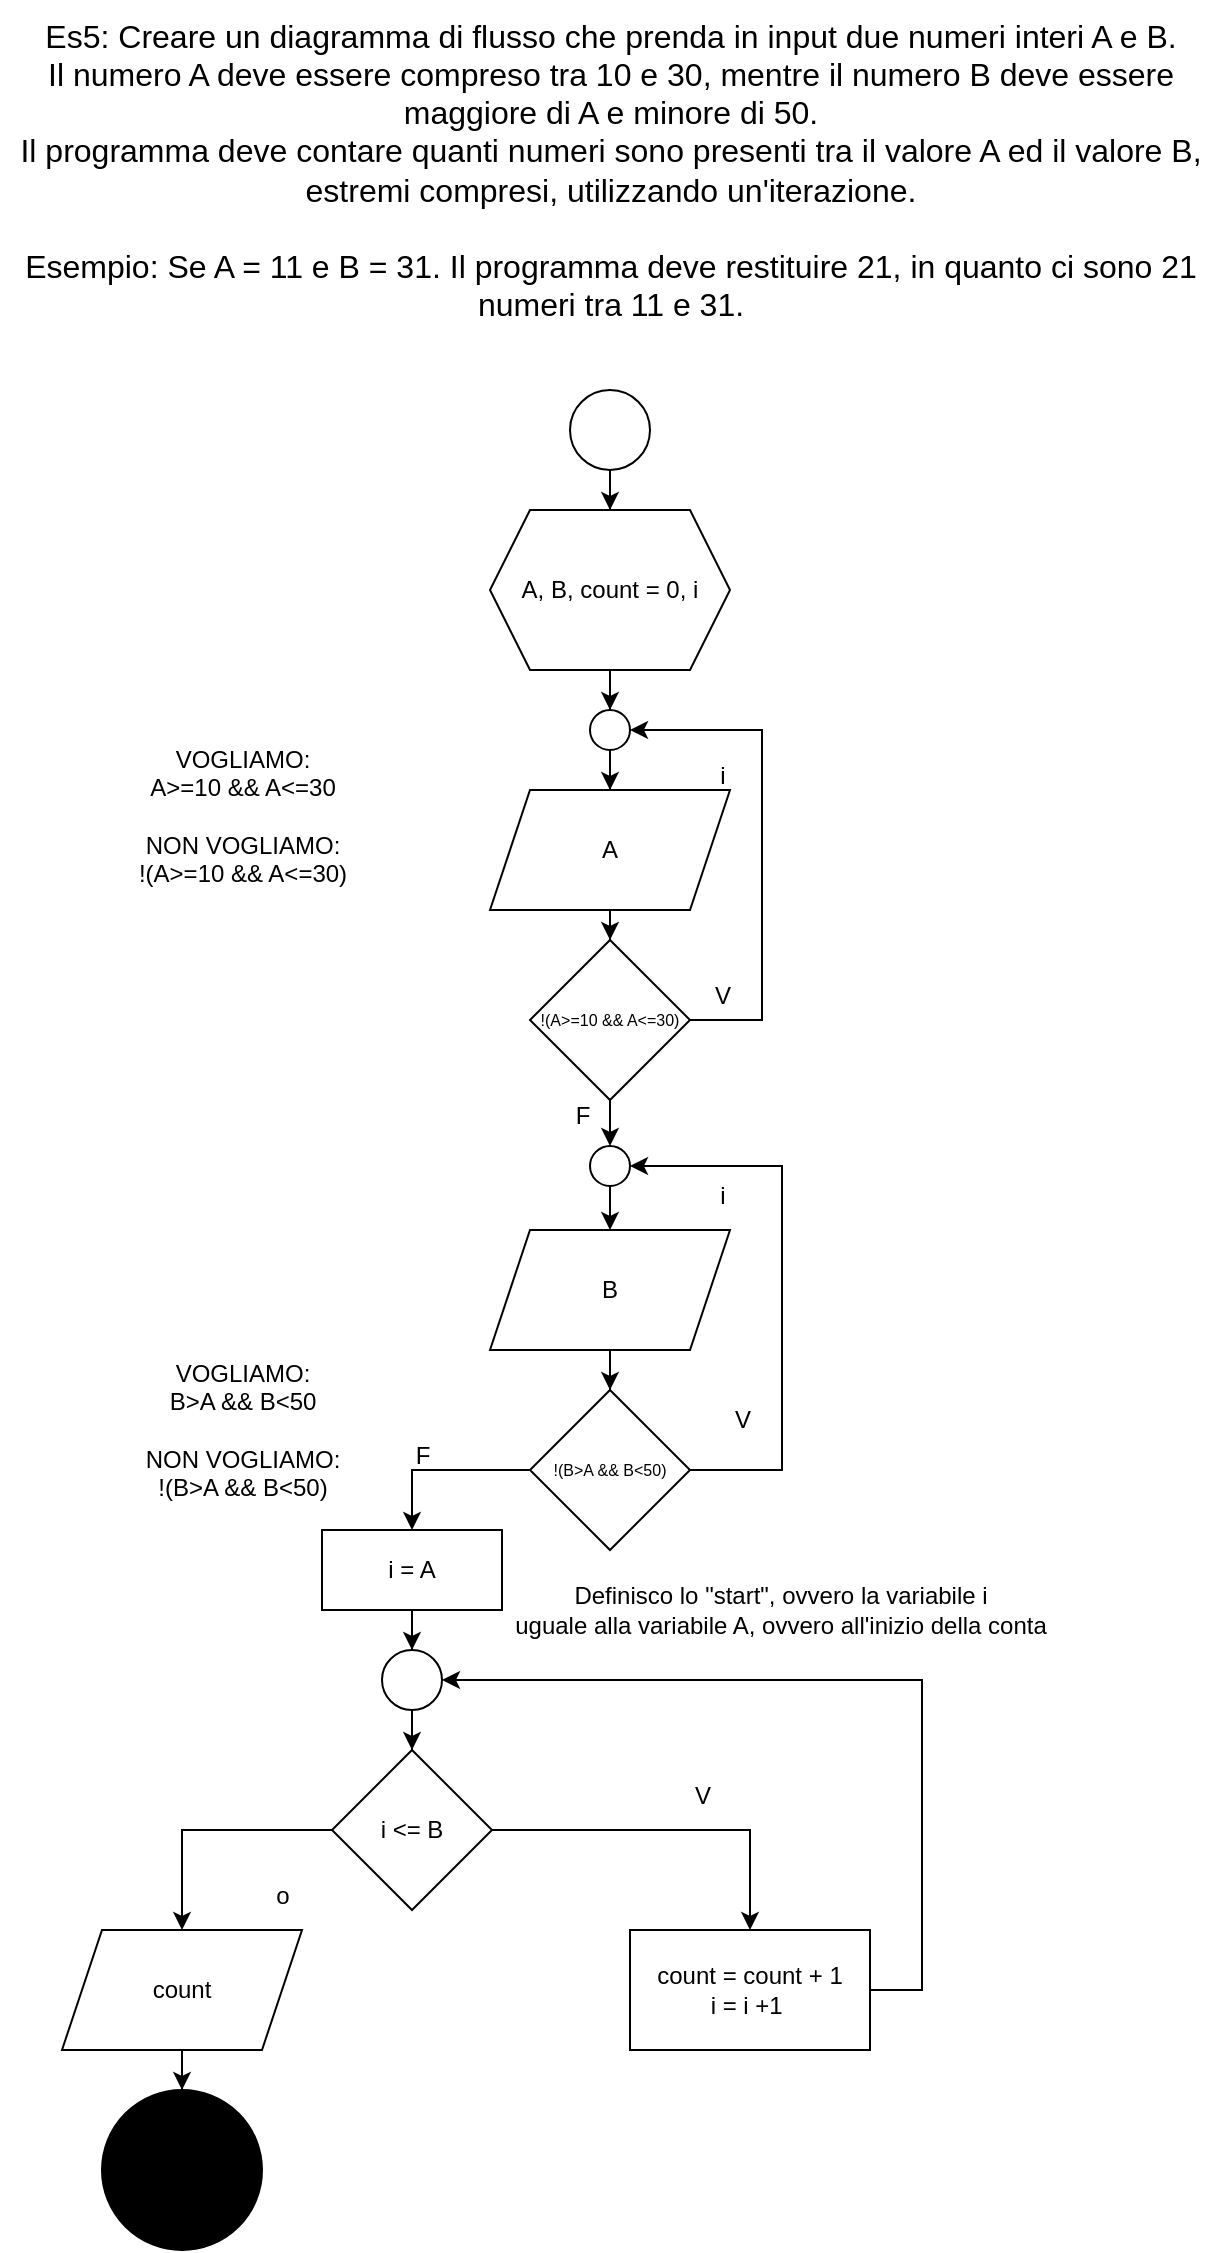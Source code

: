 <mxfile version="26.0.16">
  <diagram name="Pagina-1" id="2flTTwfJ_obrAZm3Z_zt">
    <mxGraphModel grid="1" page="1" gridSize="10" guides="1" tooltips="1" connect="1" arrows="1" fold="1" pageScale="1" pageWidth="827" pageHeight="1169" math="0" shadow="0">
      <root>
        <mxCell id="0" />
        <mxCell id="1" parent="0" />
        <mxCell id="M-lux6zi0oPpwxC7ChQA-1" value="&lt;font&gt;Es5: Creare un diagramma di flusso che prenda in input due numeri interi A e B.&lt;/font&gt;&lt;div&gt;&lt;font&gt;Il numero A deve essere compreso tra 10 e 30, mentre il numero B deve essere&lt;/font&gt;&lt;/div&gt;&lt;div&gt;&lt;font&gt;maggiore di A e minore di 50.&lt;/font&gt;&lt;/div&gt;&lt;div&gt;Il programma deve contare quanti numeri sono presenti tra il valore A ed il valore B,&lt;/div&gt;&lt;div&gt;estremi compresi, utilizzando un&#39;iterazione.&lt;/div&gt;&lt;div&gt;&lt;font&gt;&lt;br&gt;&lt;/font&gt;&lt;/div&gt;&lt;div&gt;&lt;font&gt;Esempio: Se A = 11 e B = 31. Il programma deve restituire 21, in quanto ci sono 21&lt;/font&gt;&lt;/div&gt;&lt;div&gt;&lt;font&gt;numeri tra 11 e 31.&lt;/font&gt;&lt;/div&gt;" style="text;html=1;align=center;verticalAlign=middle;resizable=0;points=[];autosize=1;strokeColor=none;fillColor=none;fontSize=16;" vertex="1" parent="1">
          <mxGeometry x="109" y="35" width="610" height="170" as="geometry" />
        </mxCell>
        <mxCell id="A7oJL5UCQJ8ZpZw4_ZLN-3" value="" style="edgeStyle=orthogonalEdgeStyle;rounded=0;orthogonalLoop=1;jettySize=auto;html=1;" edge="1" parent="1" source="A7oJL5UCQJ8ZpZw4_ZLN-1" target="A7oJL5UCQJ8ZpZw4_ZLN-2">
          <mxGeometry relative="1" as="geometry" />
        </mxCell>
        <mxCell id="A7oJL5UCQJ8ZpZw4_ZLN-1" value="" style="ellipse;whiteSpace=wrap;html=1;aspect=fixed;" vertex="1" parent="1">
          <mxGeometry x="394" y="230" width="40" height="40" as="geometry" />
        </mxCell>
        <mxCell id="A7oJL5UCQJ8ZpZw4_ZLN-5" value="" style="edgeStyle=orthogonalEdgeStyle;rounded=0;orthogonalLoop=1;jettySize=auto;html=1;" edge="1" parent="1" source="A7oJL5UCQJ8ZpZw4_ZLN-2" target="A7oJL5UCQJ8ZpZw4_ZLN-4">
          <mxGeometry relative="1" as="geometry" />
        </mxCell>
        <mxCell id="A7oJL5UCQJ8ZpZw4_ZLN-2" value="A, B, count = 0, i" style="shape=hexagon;perimeter=hexagonPerimeter2;whiteSpace=wrap;html=1;fixedSize=1;" vertex="1" parent="1">
          <mxGeometry x="354" y="290" width="120" height="80" as="geometry" />
        </mxCell>
        <mxCell id="A7oJL5UCQJ8ZpZw4_ZLN-7" value="" style="edgeStyle=orthogonalEdgeStyle;rounded=0;orthogonalLoop=1;jettySize=auto;html=1;" edge="1" parent="1" source="A7oJL5UCQJ8ZpZw4_ZLN-4" target="A7oJL5UCQJ8ZpZw4_ZLN-6">
          <mxGeometry relative="1" as="geometry" />
        </mxCell>
        <mxCell id="A7oJL5UCQJ8ZpZw4_ZLN-4" value="" style="ellipse;whiteSpace=wrap;html=1;aspect=fixed;" vertex="1" parent="1">
          <mxGeometry x="404" y="390" width="20" height="20" as="geometry" />
        </mxCell>
        <mxCell id="A7oJL5UCQJ8ZpZw4_ZLN-10" value="" style="edgeStyle=orthogonalEdgeStyle;rounded=0;orthogonalLoop=1;jettySize=auto;html=1;" edge="1" parent="1" source="A7oJL5UCQJ8ZpZw4_ZLN-6" target="A7oJL5UCQJ8ZpZw4_ZLN-9">
          <mxGeometry relative="1" as="geometry" />
        </mxCell>
        <mxCell id="A7oJL5UCQJ8ZpZw4_ZLN-6" value="A" style="shape=parallelogram;perimeter=parallelogramPerimeter;whiteSpace=wrap;html=1;fixedSize=1;" vertex="1" parent="1">
          <mxGeometry x="354" y="430" width="120" height="60" as="geometry" />
        </mxCell>
        <mxCell id="A7oJL5UCQJ8ZpZw4_ZLN-8" value="i" style="text;html=1;align=center;verticalAlign=middle;resizable=0;points=[];autosize=1;strokeColor=none;fillColor=none;" vertex="1" parent="1">
          <mxGeometry x="455" y="408" width="30" height="30" as="geometry" />
        </mxCell>
        <mxCell id="A7oJL5UCQJ8ZpZw4_ZLN-12" style="edgeStyle=orthogonalEdgeStyle;rounded=0;orthogonalLoop=1;jettySize=auto;html=1;entryX=1;entryY=0.5;entryDx=0;entryDy=0;" edge="1" parent="1" source="A7oJL5UCQJ8ZpZw4_ZLN-9" target="A7oJL5UCQJ8ZpZw4_ZLN-4">
          <mxGeometry relative="1" as="geometry">
            <Array as="points">
              <mxPoint x="490" y="545" />
              <mxPoint x="490" y="400" />
            </Array>
          </mxGeometry>
        </mxCell>
        <mxCell id="A7oJL5UCQJ8ZpZw4_ZLN-14" value="" style="edgeStyle=orthogonalEdgeStyle;rounded=0;orthogonalLoop=1;jettySize=auto;html=1;" edge="1" parent="1" source="A7oJL5UCQJ8ZpZw4_ZLN-9" target="A7oJL5UCQJ8ZpZw4_ZLN-13">
          <mxGeometry relative="1" as="geometry" />
        </mxCell>
        <mxCell id="A7oJL5UCQJ8ZpZw4_ZLN-9" value="&lt;span style=&quot;white-space: nowrap;&quot;&gt;!(A&amp;gt;=10 &amp;amp;&amp;amp; A&amp;lt;=30)&lt;/span&gt;" style="rhombus;whiteSpace=wrap;html=1;fontSize=8;" vertex="1" parent="1">
          <mxGeometry x="374" y="505" width="80" height="80" as="geometry" />
        </mxCell>
        <mxCell id="A7oJL5UCQJ8ZpZw4_ZLN-11" value="VOGLIAMO:&lt;div&gt;A&amp;gt;=10 &amp;amp;&amp;amp; A&amp;lt;=30&lt;/div&gt;&lt;div&gt;&lt;br&gt;&lt;/div&gt;&lt;div&gt;NON VOGLIAMO:&lt;/div&gt;&lt;div&gt;!(A&amp;gt;=10 &amp;amp;&amp;amp; A&amp;lt;=30)&lt;/div&gt;" style="text;html=1;align=center;verticalAlign=middle;resizable=0;points=[];autosize=1;strokeColor=none;fillColor=none;" vertex="1" parent="1">
          <mxGeometry x="165" y="403" width="130" height="80" as="geometry" />
        </mxCell>
        <mxCell id="A7oJL5UCQJ8ZpZw4_ZLN-16" value="" style="edgeStyle=orthogonalEdgeStyle;rounded=0;orthogonalLoop=1;jettySize=auto;html=1;" edge="1" parent="1" source="A7oJL5UCQJ8ZpZw4_ZLN-13" target="A7oJL5UCQJ8ZpZw4_ZLN-15">
          <mxGeometry relative="1" as="geometry" />
        </mxCell>
        <mxCell id="A7oJL5UCQJ8ZpZw4_ZLN-13" value="" style="ellipse;whiteSpace=wrap;html=1;aspect=fixed;" vertex="1" parent="1">
          <mxGeometry x="404" y="608" width="20" height="20" as="geometry" />
        </mxCell>
        <mxCell id="A7oJL5UCQJ8ZpZw4_ZLN-19" value="" style="edgeStyle=orthogonalEdgeStyle;rounded=0;orthogonalLoop=1;jettySize=auto;html=1;" edge="1" parent="1" source="A7oJL5UCQJ8ZpZw4_ZLN-15" target="A7oJL5UCQJ8ZpZw4_ZLN-18">
          <mxGeometry relative="1" as="geometry" />
        </mxCell>
        <mxCell id="A7oJL5UCQJ8ZpZw4_ZLN-15" value="B" style="shape=parallelogram;perimeter=parallelogramPerimeter;whiteSpace=wrap;html=1;fixedSize=1;" vertex="1" parent="1">
          <mxGeometry x="354" y="650" width="120" height="60" as="geometry" />
        </mxCell>
        <mxCell id="A7oJL5UCQJ8ZpZw4_ZLN-17" value="i" style="text;html=1;align=center;verticalAlign=middle;resizable=0;points=[];autosize=1;strokeColor=none;fillColor=none;" vertex="1" parent="1">
          <mxGeometry x="455" y="618" width="30" height="30" as="geometry" />
        </mxCell>
        <mxCell id="A7oJL5UCQJ8ZpZw4_ZLN-26" style="edgeStyle=orthogonalEdgeStyle;rounded=0;orthogonalLoop=1;jettySize=auto;html=1;entryX=1;entryY=0.5;entryDx=0;entryDy=0;" edge="1" parent="1" source="A7oJL5UCQJ8ZpZw4_ZLN-18" target="A7oJL5UCQJ8ZpZw4_ZLN-13">
          <mxGeometry relative="1" as="geometry">
            <Array as="points">
              <mxPoint x="500" y="770" />
              <mxPoint x="500" y="618" />
            </Array>
          </mxGeometry>
        </mxCell>
        <mxCell id="U8ECjnJ2Nz6VNWLwgDFe-2" style="edgeStyle=orthogonalEdgeStyle;rounded=0;orthogonalLoop=1;jettySize=auto;html=1;entryX=0.5;entryY=0;entryDx=0;entryDy=0;" edge="1" parent="1" source="A7oJL5UCQJ8ZpZw4_ZLN-18" target="U8ECjnJ2Nz6VNWLwgDFe-1">
          <mxGeometry relative="1" as="geometry" />
        </mxCell>
        <mxCell id="A7oJL5UCQJ8ZpZw4_ZLN-18" value="&lt;span style=&quot;white-space: nowrap;&quot;&gt;!(B&amp;gt;A &amp;amp;&amp;amp; B&amp;lt;50)&lt;/span&gt;" style="rhombus;whiteSpace=wrap;html=1;fontSize=8;" vertex="1" parent="1">
          <mxGeometry x="374" y="730" width="80" height="80" as="geometry" />
        </mxCell>
        <mxCell id="A7oJL5UCQJ8ZpZw4_ZLN-21" value="VOGLIAMO:&lt;div&gt;B&amp;gt;A &amp;amp;&amp;amp; B&amp;lt;50&lt;/div&gt;&lt;div&gt;&lt;br&gt;&lt;/div&gt;&lt;div&gt;NON VOGLIAMO:&lt;/div&gt;&lt;div&gt;!(B&amp;gt;A &amp;amp;&amp;amp; B&amp;lt;50)&lt;/div&gt;" style="text;html=1;align=center;verticalAlign=middle;resizable=0;points=[];autosize=1;strokeColor=none;fillColor=none;" vertex="1" parent="1">
          <mxGeometry x="170" y="710" width="120" height="80" as="geometry" />
        </mxCell>
        <mxCell id="A7oJL5UCQJ8ZpZw4_ZLN-22" value="V" style="text;html=1;align=center;verticalAlign=middle;resizable=0;points=[];autosize=1;strokeColor=none;fillColor=none;" vertex="1" parent="1">
          <mxGeometry x="465" y="730" width="30" height="30" as="geometry" />
        </mxCell>
        <mxCell id="A7oJL5UCQJ8ZpZw4_ZLN-23" value="V" style="text;html=1;align=center;verticalAlign=middle;resizable=0;points=[];autosize=1;strokeColor=none;fillColor=none;" vertex="1" parent="1">
          <mxGeometry x="455" y="518" width="30" height="30" as="geometry" />
        </mxCell>
        <mxCell id="A7oJL5UCQJ8ZpZw4_ZLN-24" value="F" style="text;html=1;align=center;verticalAlign=middle;resizable=0;points=[];autosize=1;strokeColor=none;fillColor=none;" vertex="1" parent="1">
          <mxGeometry x="385" y="578" width="30" height="30" as="geometry" />
        </mxCell>
        <mxCell id="U8ECjnJ2Nz6VNWLwgDFe-5" value="" style="edgeStyle=orthogonalEdgeStyle;rounded=0;orthogonalLoop=1;jettySize=auto;html=1;" edge="1" parent="1" source="U8ECjnJ2Nz6VNWLwgDFe-1" target="U8ECjnJ2Nz6VNWLwgDFe-4">
          <mxGeometry relative="1" as="geometry" />
        </mxCell>
        <mxCell id="U8ECjnJ2Nz6VNWLwgDFe-1" value="i = A" style="rounded=0;whiteSpace=wrap;html=1;" vertex="1" parent="1">
          <mxGeometry x="270" y="800" width="90" height="40" as="geometry" />
        </mxCell>
        <mxCell id="U8ECjnJ2Nz6VNWLwgDFe-3" value="F" style="text;html=1;align=center;verticalAlign=middle;resizable=0;points=[];autosize=1;strokeColor=none;fillColor=none;" vertex="1" parent="1">
          <mxGeometry x="305" y="748" width="30" height="30" as="geometry" />
        </mxCell>
        <mxCell id="U8ECjnJ2Nz6VNWLwgDFe-7" value="" style="edgeStyle=orthogonalEdgeStyle;rounded=0;orthogonalLoop=1;jettySize=auto;html=1;" edge="1" parent="1" source="U8ECjnJ2Nz6VNWLwgDFe-4" target="U8ECjnJ2Nz6VNWLwgDFe-6">
          <mxGeometry relative="1" as="geometry" />
        </mxCell>
        <mxCell id="U8ECjnJ2Nz6VNWLwgDFe-4" value="" style="ellipse;whiteSpace=wrap;html=1;rounded=0;aspect=fixed;" vertex="1" parent="1">
          <mxGeometry x="300" y="860" width="30" height="30" as="geometry" />
        </mxCell>
        <mxCell id="U8ECjnJ2Nz6VNWLwgDFe-14" value="" style="edgeStyle=orthogonalEdgeStyle;rounded=0;orthogonalLoop=1;jettySize=auto;html=1;" edge="1" parent="1" source="U8ECjnJ2Nz6VNWLwgDFe-6" target="U8ECjnJ2Nz6VNWLwgDFe-13">
          <mxGeometry relative="1" as="geometry" />
        </mxCell>
        <mxCell id="U8ECjnJ2Nz6VNWLwgDFe-19" value="" style="edgeStyle=orthogonalEdgeStyle;rounded=0;orthogonalLoop=1;jettySize=auto;html=1;" edge="1" parent="1" source="U8ECjnJ2Nz6VNWLwgDFe-6" target="U8ECjnJ2Nz6VNWLwgDFe-18">
          <mxGeometry relative="1" as="geometry" />
        </mxCell>
        <mxCell id="U8ECjnJ2Nz6VNWLwgDFe-6" value="i &amp;lt;= B" style="rhombus;whiteSpace=wrap;html=1;rounded=0;" vertex="1" parent="1">
          <mxGeometry x="275" y="910" width="80" height="80" as="geometry" />
        </mxCell>
        <mxCell id="U8ECjnJ2Nz6VNWLwgDFe-8" value="Definisco lo &quot;start&quot;, ovvero la variabile i&lt;div&gt;uguale alla variabile A, ovvero all&#39;inizio della conta&lt;/div&gt;" style="text;html=1;align=center;verticalAlign=middle;resizable=0;points=[];autosize=1;strokeColor=none;fillColor=none;" vertex="1" parent="1">
          <mxGeometry x="354" y="820" width="290" height="40" as="geometry" />
        </mxCell>
        <mxCell id="U8ECjnJ2Nz6VNWLwgDFe-16" style="edgeStyle=orthogonalEdgeStyle;rounded=0;orthogonalLoop=1;jettySize=auto;html=1;entryX=1;entryY=0.5;entryDx=0;entryDy=0;" edge="1" parent="1" source="U8ECjnJ2Nz6VNWLwgDFe-13" target="U8ECjnJ2Nz6VNWLwgDFe-4">
          <mxGeometry relative="1" as="geometry">
            <Array as="points">
              <mxPoint x="570" y="1030" />
              <mxPoint x="570" y="875" />
            </Array>
          </mxGeometry>
        </mxCell>
        <mxCell id="U8ECjnJ2Nz6VNWLwgDFe-13" value="count = count + 1&lt;div&gt;i = i +1&amp;nbsp;&lt;/div&gt;" style="whiteSpace=wrap;html=1;rounded=0;" vertex="1" parent="1">
          <mxGeometry x="424" y="1000" width="120" height="60" as="geometry" />
        </mxCell>
        <mxCell id="U8ECjnJ2Nz6VNWLwgDFe-15" value="V" style="text;html=1;align=center;verticalAlign=middle;resizable=0;points=[];autosize=1;strokeColor=none;fillColor=none;" vertex="1" parent="1">
          <mxGeometry x="445" y="918" width="30" height="30" as="geometry" />
        </mxCell>
        <mxCell id="U8ECjnJ2Nz6VNWLwgDFe-22" value="" style="edgeStyle=orthogonalEdgeStyle;rounded=0;orthogonalLoop=1;jettySize=auto;html=1;" edge="1" parent="1" source="U8ECjnJ2Nz6VNWLwgDFe-18" target="U8ECjnJ2Nz6VNWLwgDFe-21">
          <mxGeometry relative="1" as="geometry" />
        </mxCell>
        <mxCell id="U8ECjnJ2Nz6VNWLwgDFe-18" value="count" style="shape=parallelogram;perimeter=parallelogramPerimeter;whiteSpace=wrap;html=1;fixedSize=1;rounded=0;" vertex="1" parent="1">
          <mxGeometry x="140" y="1000" width="120" height="60" as="geometry" />
        </mxCell>
        <mxCell id="U8ECjnJ2Nz6VNWLwgDFe-20" value="o" style="text;html=1;align=center;verticalAlign=middle;resizable=0;points=[];autosize=1;strokeColor=none;fillColor=none;" vertex="1" parent="1">
          <mxGeometry x="235" y="968" width="30" height="30" as="geometry" />
        </mxCell>
        <mxCell id="U8ECjnJ2Nz6VNWLwgDFe-21" value="" style="ellipse;whiteSpace=wrap;html=1;rounded=0;fillColor=#000000;" vertex="1" parent="1">
          <mxGeometry x="160" y="1080" width="80" height="80" as="geometry" />
        </mxCell>
      </root>
    </mxGraphModel>
  </diagram>
</mxfile>
